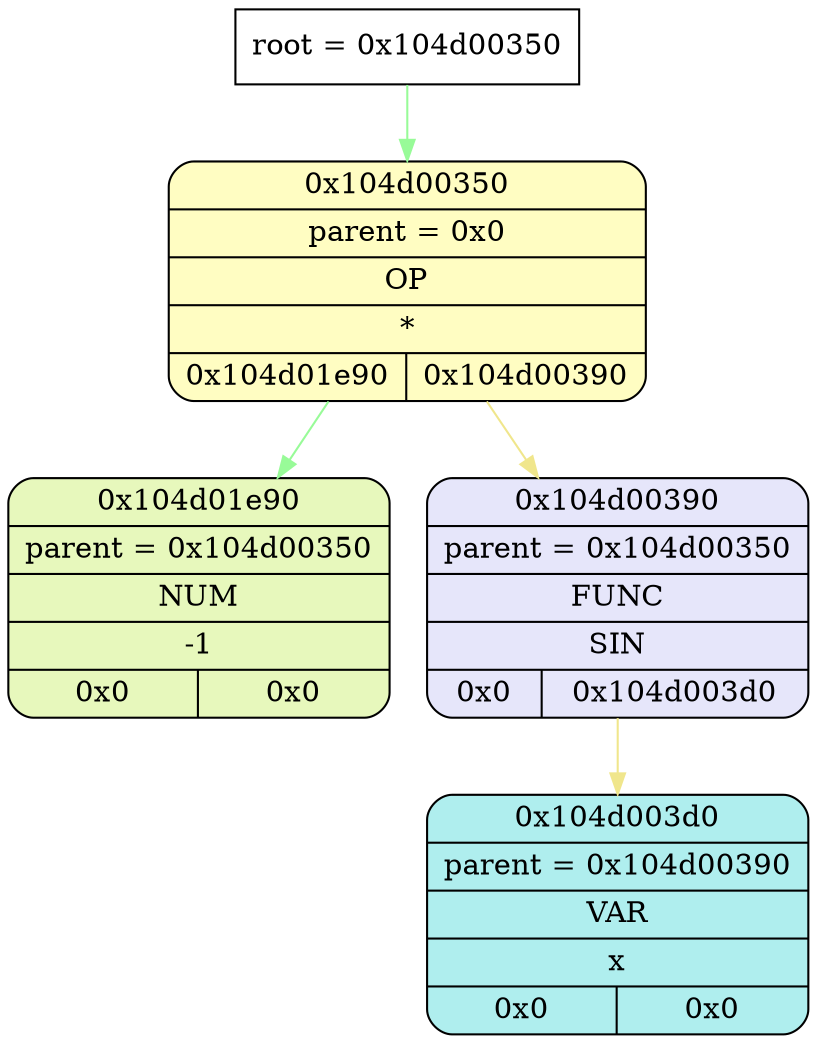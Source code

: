 digraph
{
    node_info[shape = record, label = "{root = 0x104d00350}"];

    node_info->node_0x104d00350 [color = "#98FB98"];
    node_0x104d00350[shape = Mrecord, label = "{{0x104d00350} | {parent =  0x0} | {OP} | {*} | {0x104d01e90 | 0x104d00390}}",
                style="filled", fillcolor="#FFFDC2"];
    node_0x104d01e90[shape = Mrecord, label = "{{0x104d01e90} | {parent =  0x104d00350} | {NUM} | {-1} | {0x0 | 0x0}}",
                style="filled", fillcolor="#E7F8BC"];
    node_0x104d00390[shape = Mrecord, label = "{{0x104d00390} | {parent =  0x104d00350} | {FUNC} | {SIN} | {0x0 | 0x104d003d0}}",
                style="filled", fillcolor="#E6E6FA"];
    node_0x104d003d0[shape = Mrecord, label = "{{0x104d003d0} | {parent =  0x104d00390} | {VAR} | {x} | {0x0 | 0x0}}",
                style="filled", fillcolor="#AFEEEE"];
    node_0x104d00350->node_0x104d01e90 [color = "#98FB98"];
    node_0x104d00350->node_0x104d00390 [color = "#F0E68C"];
    node_0x104d00390->node_0x104d003d0 [color = "#F0E68C"];
}
